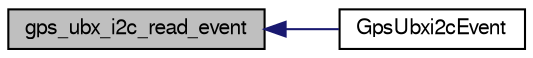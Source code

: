 digraph "gps_ubx_i2c_read_event"
{
  edge [fontname="FreeSans",fontsize="10",labelfontname="FreeSans",labelfontsize="10"];
  node [fontname="FreeSans",fontsize="10",shape=record];
  rankdir="LR";
  Node1 [label="gps_ubx_i2c_read_event",height=0.2,width=0.4,color="black", fillcolor="grey75", style="filled", fontcolor="black"];
  Node1 -> Node2 [dir="back",color="midnightblue",fontsize="10",style="solid",fontname="FreeSans"];
  Node2 [label="GpsUbxi2cEvent",height=0.2,width=0.4,color="black", fillcolor="white", style="filled",URL="$gps__ubx__i2c_8h.html#a2b6c8aa56559a024b287d7645a61d88e",tooltip="i2c event "];
}
